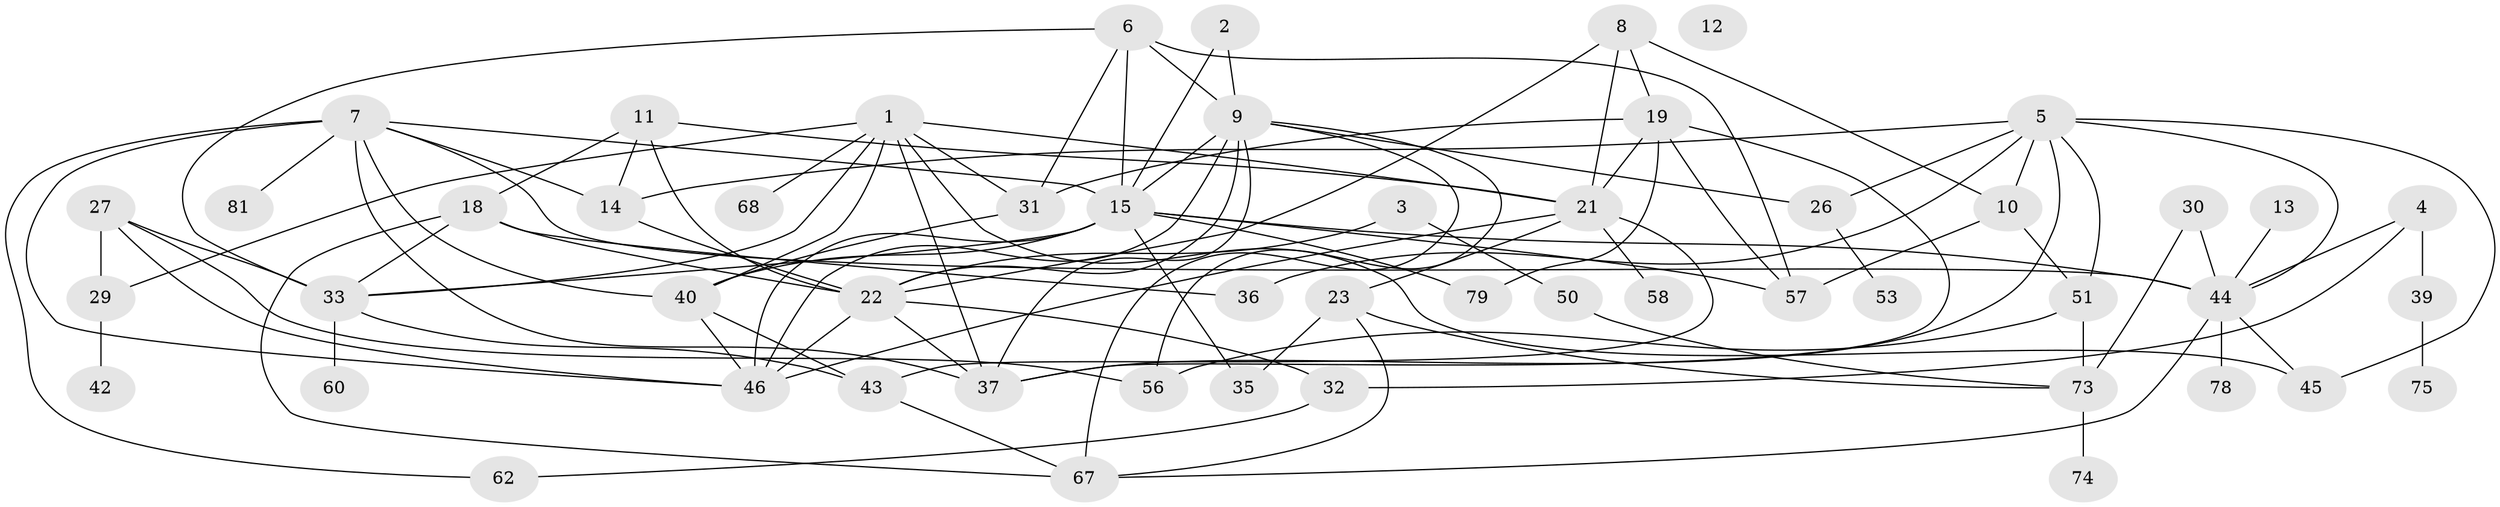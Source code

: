 // Generated by graph-tools (version 1.1) at 2025/23/03/03/25 07:23:25]
// undirected, 53 vertices, 104 edges
graph export_dot {
graph [start="1"]
  node [color=gray90,style=filled];
  1 [super="+41"];
  2;
  3;
  4;
  5 [super="+28"];
  6 [super="+38"];
  7 [super="+17"];
  8 [super="+16"];
  9 [super="+24"];
  10 [super="+48"];
  11 [super="+49"];
  12;
  13;
  14 [super="+63"];
  15 [super="+25"];
  18 [super="+20"];
  19 [super="+76"];
  21 [super="+69"];
  22 [super="+80"];
  23 [super="+66"];
  26;
  27;
  29 [super="+55"];
  30;
  31;
  32 [super="+54"];
  33 [super="+34"];
  35;
  36;
  37 [super="+59"];
  39;
  40 [super="+61"];
  42 [super="+70"];
  43;
  44 [super="+47"];
  45 [super="+77"];
  46 [super="+71"];
  50 [super="+52"];
  51 [super="+65"];
  53;
  56;
  57 [super="+64"];
  58;
  60;
  62;
  67 [super="+72"];
  68;
  73 [super="+82"];
  74;
  75;
  78;
  79;
  81;
  1 -- 21;
  1 -- 31;
  1 -- 33;
  1 -- 40;
  1 -- 45;
  1 -- 29;
  1 -- 68;
  1 -- 37;
  2 -- 9;
  2 -- 15;
  3 -- 22;
  3 -- 50;
  4 -- 39;
  4 -- 44;
  4 -- 32;
  5 -- 26;
  5 -- 36;
  5 -- 14;
  5 -- 10;
  5 -- 51;
  5 -- 44;
  5 -- 37;
  5 -- 45;
  6 -- 15;
  6 -- 31;
  6 -- 57 [weight=2];
  6 -- 33;
  6 -- 9;
  7 -- 37 [weight=2];
  7 -- 44;
  7 -- 46;
  7 -- 62;
  7 -- 15;
  7 -- 40;
  7 -- 81;
  7 -- 14;
  8 -- 10;
  8 -- 19;
  8 -- 21;
  8 -- 22;
  9 -- 37;
  9 -- 67;
  9 -- 15;
  9 -- 56;
  9 -- 26;
  9 -- 22;
  9 -- 46;
  10 -- 57;
  10 -- 51;
  11 -- 21;
  11 -- 22;
  11 -- 18;
  11 -- 14;
  13 -- 44;
  14 -- 22;
  15 -- 35;
  15 -- 33;
  15 -- 40;
  15 -- 57;
  15 -- 79;
  15 -- 44;
  15 -- 46;
  18 -- 36;
  18 -- 67;
  18 -- 33;
  18 -- 22;
  19 -- 79;
  19 -- 21;
  19 -- 31;
  19 -- 57;
  19 -- 37;
  21 -- 58;
  21 -- 43;
  21 -- 23;
  21 -- 46;
  22 -- 46;
  22 -- 32;
  22 -- 37;
  23 -- 35;
  23 -- 73;
  23 -- 67;
  26 -- 53;
  27 -- 46;
  27 -- 56;
  27 -- 29;
  27 -- 33;
  29 -- 42;
  30 -- 73;
  30 -- 44;
  31 -- 40;
  32 -- 62;
  33 -- 60;
  33 -- 43;
  39 -- 75;
  40 -- 46;
  40 -- 43;
  43 -- 67;
  44 -- 45;
  44 -- 78;
  44 -- 67;
  50 -- 73;
  51 -- 56;
  51 -- 73 [weight=2];
  73 -- 74;
}
